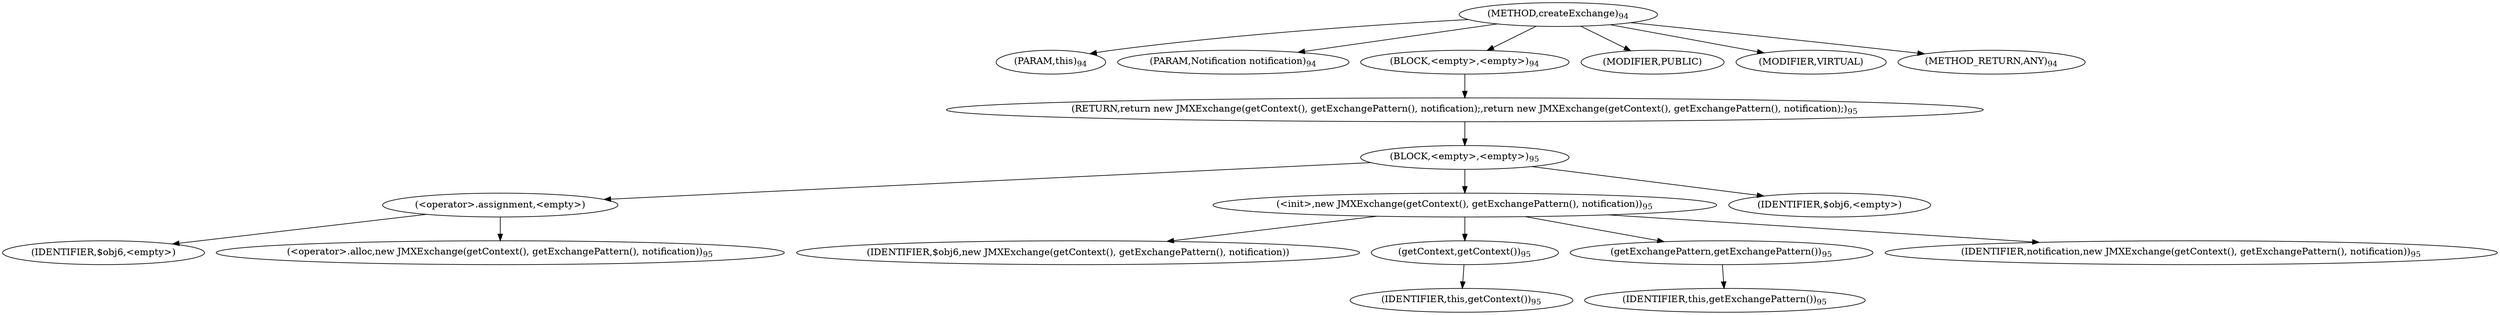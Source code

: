 digraph "createExchange" {  
"259" [label = <(METHOD,createExchange)<SUB>94</SUB>> ]
"12" [label = <(PARAM,this)<SUB>94</SUB>> ]
"260" [label = <(PARAM,Notification notification)<SUB>94</SUB>> ]
"261" [label = <(BLOCK,&lt;empty&gt;,&lt;empty&gt;)<SUB>94</SUB>> ]
"262" [label = <(RETURN,return new JMXExchange(getContext(), getExchangePattern(), notification);,return new JMXExchange(getContext(), getExchangePattern(), notification);)<SUB>95</SUB>> ]
"263" [label = <(BLOCK,&lt;empty&gt;,&lt;empty&gt;)<SUB>95</SUB>> ]
"264" [label = <(&lt;operator&gt;.assignment,&lt;empty&gt;)> ]
"265" [label = <(IDENTIFIER,$obj6,&lt;empty&gt;)> ]
"266" [label = <(&lt;operator&gt;.alloc,new JMXExchange(getContext(), getExchangePattern(), notification))<SUB>95</SUB>> ]
"267" [label = <(&lt;init&gt;,new JMXExchange(getContext(), getExchangePattern(), notification))<SUB>95</SUB>> ]
"268" [label = <(IDENTIFIER,$obj6,new JMXExchange(getContext(), getExchangePattern(), notification))> ]
"269" [label = <(getContext,getContext())<SUB>95</SUB>> ]
"11" [label = <(IDENTIFIER,this,getContext())<SUB>95</SUB>> ]
"270" [label = <(getExchangePattern,getExchangePattern())<SUB>95</SUB>> ]
"13" [label = <(IDENTIFIER,this,getExchangePattern())<SUB>95</SUB>> ]
"271" [label = <(IDENTIFIER,notification,new JMXExchange(getContext(), getExchangePattern(), notification))<SUB>95</SUB>> ]
"272" [label = <(IDENTIFIER,$obj6,&lt;empty&gt;)> ]
"273" [label = <(MODIFIER,PUBLIC)> ]
"274" [label = <(MODIFIER,VIRTUAL)> ]
"275" [label = <(METHOD_RETURN,ANY)<SUB>94</SUB>> ]
  "259" -> "12" 
  "259" -> "260" 
  "259" -> "261" 
  "259" -> "273" 
  "259" -> "274" 
  "259" -> "275" 
  "261" -> "262" 
  "262" -> "263" 
  "263" -> "264" 
  "263" -> "267" 
  "263" -> "272" 
  "264" -> "265" 
  "264" -> "266" 
  "267" -> "268" 
  "267" -> "269" 
  "267" -> "270" 
  "267" -> "271" 
  "269" -> "11" 
  "270" -> "13" 
}
